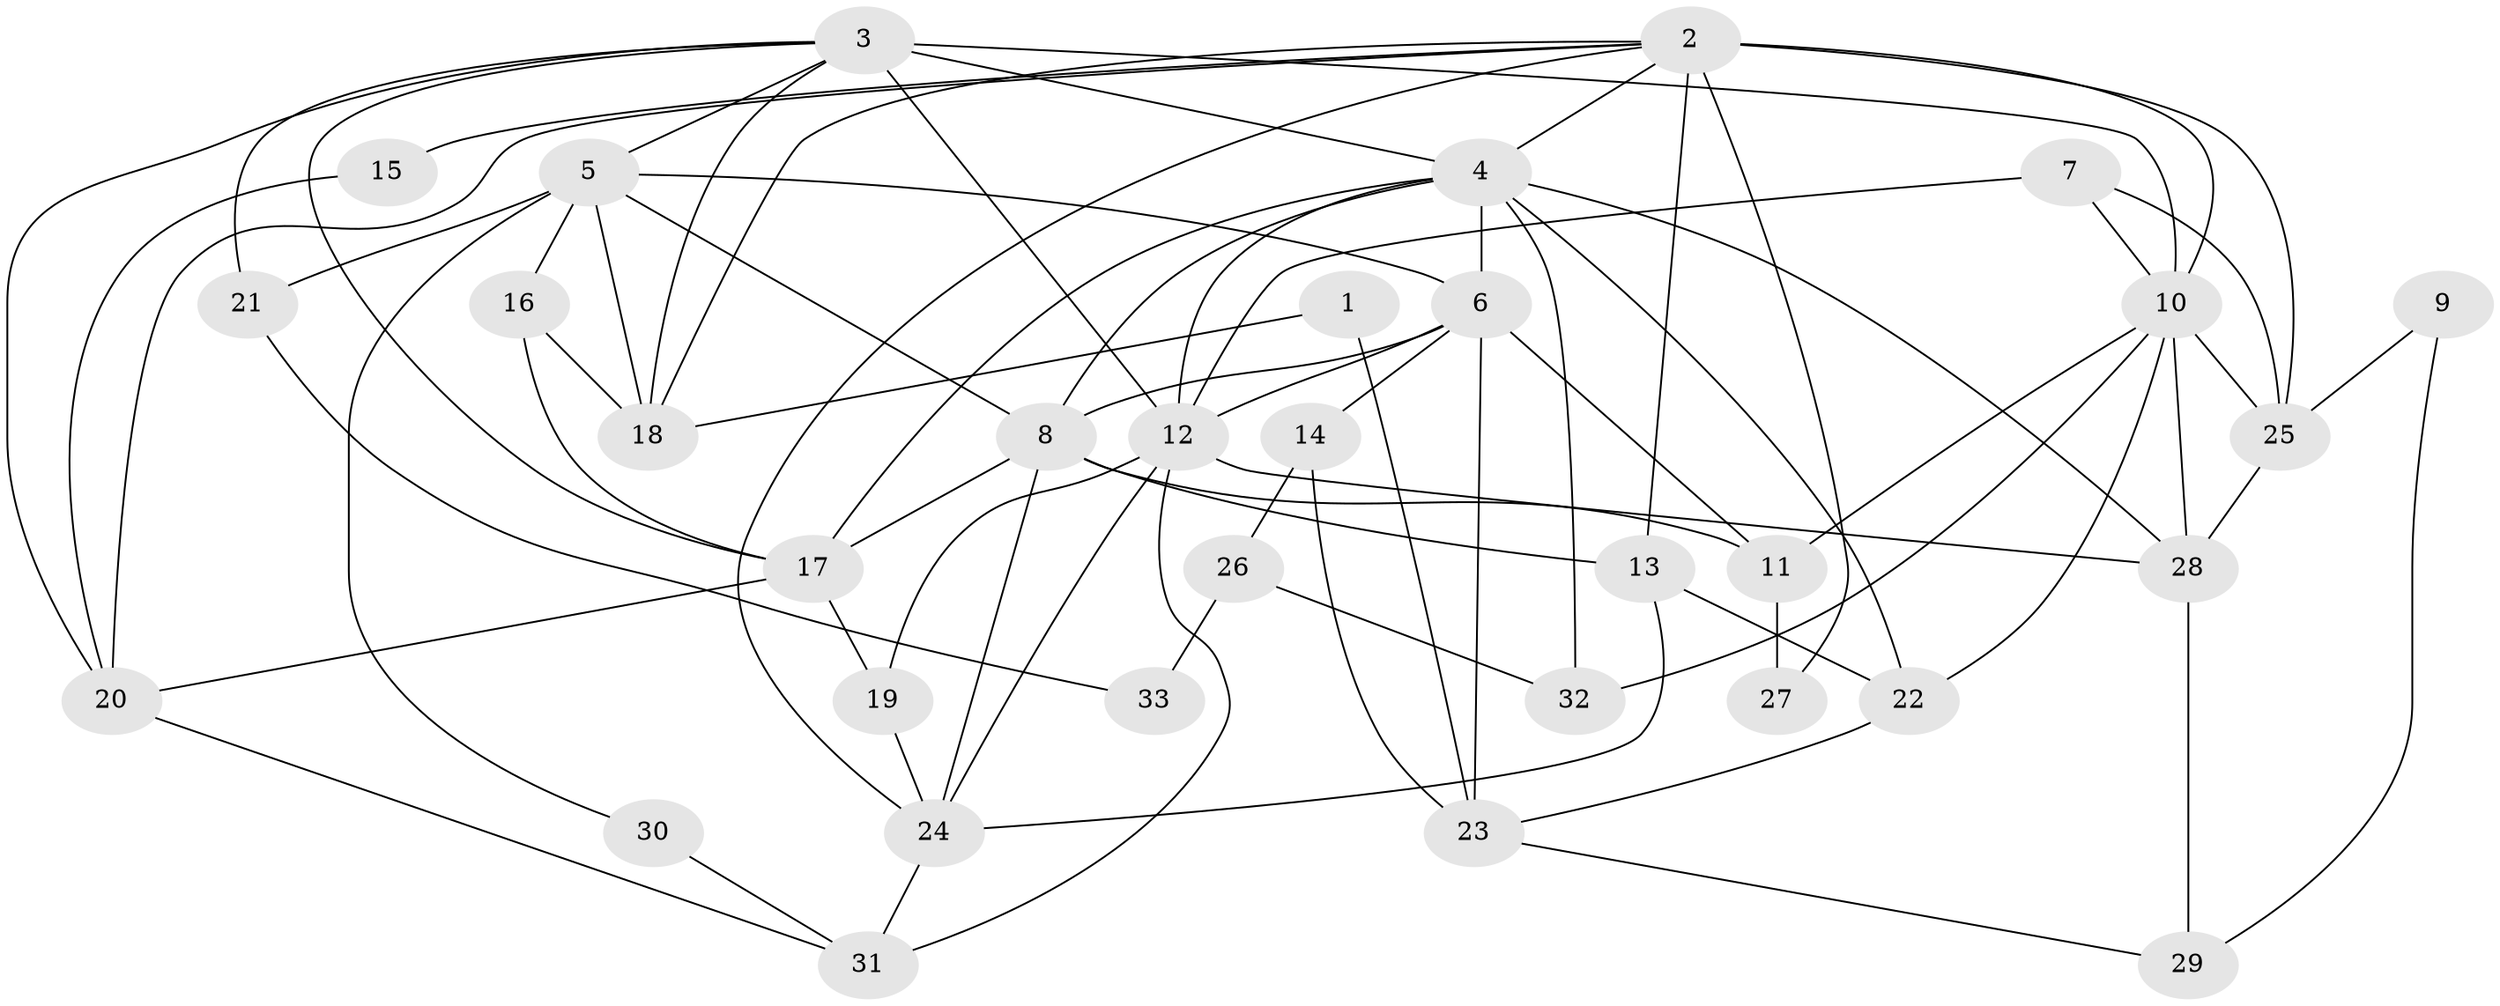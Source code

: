 // original degree distribution, {2: 0.09230769230769231, 4: 0.3230769230769231, 7: 0.03076923076923077, 3: 0.27692307692307694, 5: 0.18461538461538463, 6: 0.09230769230769231}
// Generated by graph-tools (version 1.1) at 2025/50/03/04/25 22:50:57]
// undirected, 33 vertices, 76 edges
graph export_dot {
  node [color=gray90,style=filled];
  1;
  2;
  3;
  4;
  5;
  6;
  7;
  8;
  9;
  10;
  11;
  12;
  13;
  14;
  15;
  16;
  17;
  18;
  19;
  20;
  21;
  22;
  23;
  24;
  25;
  26;
  27;
  28;
  29;
  30;
  31;
  32;
  33;
  1 -- 18 [weight=1.0];
  1 -- 23 [weight=1.0];
  2 -- 4 [weight=1.0];
  2 -- 10 [weight=1.0];
  2 -- 13 [weight=1.0];
  2 -- 15 [weight=1.0];
  2 -- 18 [weight=1.0];
  2 -- 20 [weight=1.0];
  2 -- 24 [weight=1.0];
  2 -- 25 [weight=1.0];
  2 -- 27 [weight=2.0];
  3 -- 4 [weight=2.0];
  3 -- 5 [weight=1.0];
  3 -- 10 [weight=3.0];
  3 -- 12 [weight=2.0];
  3 -- 17 [weight=1.0];
  3 -- 18 [weight=1.0];
  3 -- 20 [weight=2.0];
  3 -- 21 [weight=2.0];
  4 -- 6 [weight=2.0];
  4 -- 8 [weight=1.0];
  4 -- 12 [weight=1.0];
  4 -- 17 [weight=1.0];
  4 -- 22 [weight=1.0];
  4 -- 28 [weight=1.0];
  4 -- 32 [weight=2.0];
  5 -- 6 [weight=1.0];
  5 -- 8 [weight=1.0];
  5 -- 16 [weight=1.0];
  5 -- 18 [weight=2.0];
  5 -- 21 [weight=3.0];
  5 -- 30 [weight=1.0];
  6 -- 8 [weight=1.0];
  6 -- 11 [weight=1.0];
  6 -- 12 [weight=3.0];
  6 -- 14 [weight=1.0];
  6 -- 23 [weight=1.0];
  7 -- 10 [weight=1.0];
  7 -- 12 [weight=1.0];
  7 -- 25 [weight=1.0];
  8 -- 11 [weight=1.0];
  8 -- 13 [weight=3.0];
  8 -- 17 [weight=2.0];
  8 -- 24 [weight=1.0];
  9 -- 25 [weight=1.0];
  9 -- 29 [weight=1.0];
  10 -- 11 [weight=1.0];
  10 -- 22 [weight=1.0];
  10 -- 25 [weight=1.0];
  10 -- 28 [weight=4.0];
  10 -- 32 [weight=1.0];
  11 -- 27 [weight=1.0];
  12 -- 19 [weight=1.0];
  12 -- 24 [weight=1.0];
  12 -- 28 [weight=1.0];
  12 -- 31 [weight=1.0];
  13 -- 22 [weight=1.0];
  13 -- 24 [weight=1.0];
  14 -- 23 [weight=1.0];
  14 -- 26 [weight=1.0];
  15 -- 20 [weight=1.0];
  16 -- 17 [weight=1.0];
  16 -- 18 [weight=1.0];
  17 -- 19 [weight=1.0];
  17 -- 20 [weight=1.0];
  19 -- 24 [weight=1.0];
  20 -- 31 [weight=1.0];
  21 -- 33 [weight=1.0];
  22 -- 23 [weight=1.0];
  23 -- 29 [weight=1.0];
  24 -- 31 [weight=1.0];
  25 -- 28 [weight=1.0];
  26 -- 32 [weight=1.0];
  26 -- 33 [weight=1.0];
  28 -- 29 [weight=1.0];
  30 -- 31 [weight=1.0];
}
